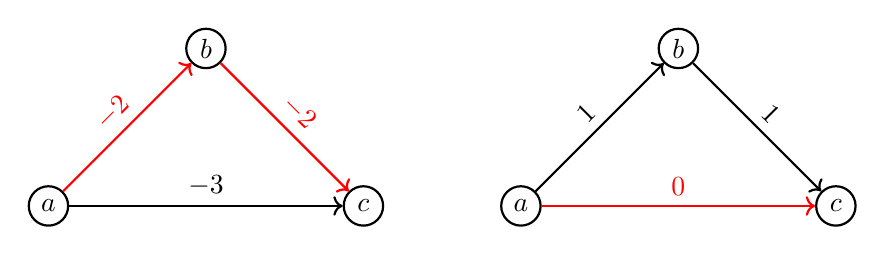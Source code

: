 \begin{tikzpicture}[->, style=thick,scale=1]
\tikzstyle{vertex}=[draw, circle, fill=white, inner sep=0pt, minimum size=5mm]

\node[vertex] (a) at (0, 0) {$a$};
\node[vertex] (b) at (2, 2) {$b$};
\node[vertex] (c) at (4, 0) {$c$};

\node[vertex] (d) at (6, 0) {$a$};
\node[vertex] (e) at (8, 2) {$b$};
\node[vertex] (f) at (10, 0) {$c$};

\draw (a) -- (b) [color=red] node[above, midway, sloped] {$-2$};
\draw (a) -- (c) node[above, midway] {$-3$};
\draw (b) -- (c) [color=red] node[above, midway, sloped] {$-2$};

\draw (d) -- (e) node[above, midway, sloped] {$1$};
\draw (d) -- (f) [color=red] node[above, midway] {$0$};
\draw (e) -- (f) node[above, midway, sloped] {$1$};

\end{tikzpicture}
